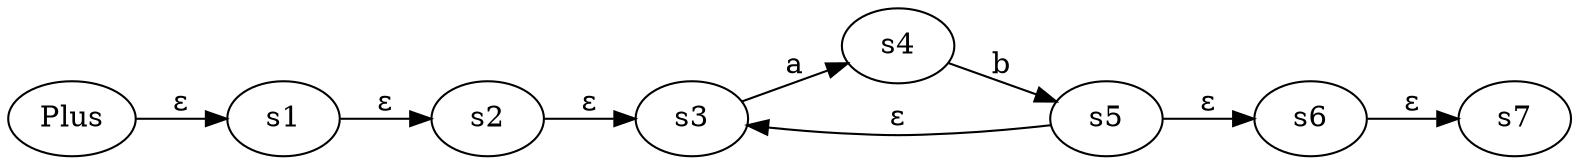 digraph ATN {
  rankdir=LR;

  Plus -> s1 [label="ε"]
  s1 -> s2 [label="ε"]
  s2 -> s3 [label="ε"]
  s3 -> s4 [label="a"]
  s4 -> s5 [label="b"]
  s5 -> s3 [label="ε"]
  s5 -> s6 [label="ε"]
  s6 -> s7 [label="ε"]
}